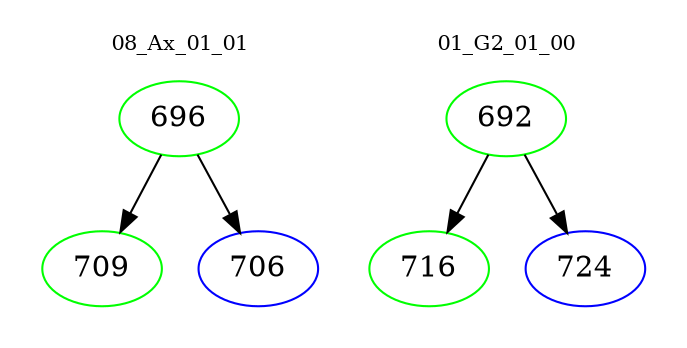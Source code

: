 digraph{
subgraph cluster_0 {
color = white
label = "08_Ax_01_01";
fontsize=10;
T0_696 [label="696", color="green"]
T0_696 -> T0_709 [color="black"]
T0_709 [label="709", color="green"]
T0_696 -> T0_706 [color="black"]
T0_706 [label="706", color="blue"]
}
subgraph cluster_1 {
color = white
label = "01_G2_01_00";
fontsize=10;
T1_692 [label="692", color="green"]
T1_692 -> T1_716 [color="black"]
T1_716 [label="716", color="green"]
T1_692 -> T1_724 [color="black"]
T1_724 [label="724", color="blue"]
}
}
